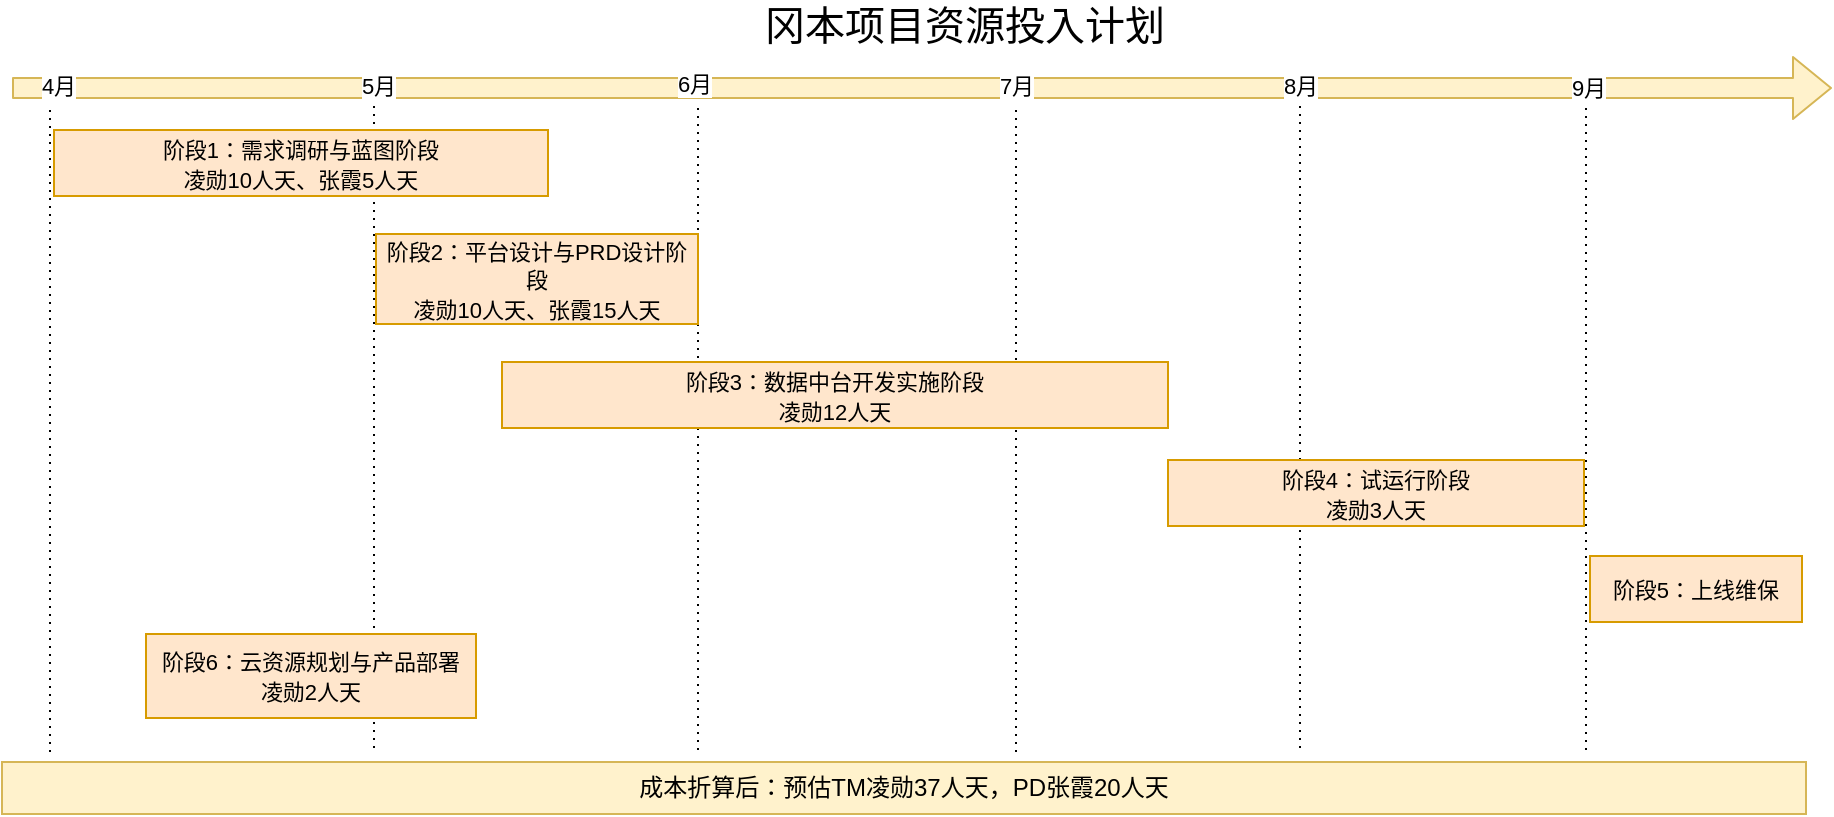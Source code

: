 <mxfile version="14.4.4" type="github">
  <diagram id="i7opcRBkZHSnKZlHjUzk" name="第 1 页">
    <mxGraphModel dx="946" dy="614" grid="0" gridSize="10" guides="1" tooltips="1" connect="1" arrows="1" fold="1" page="0" pageScale="1" pageWidth="900" pageHeight="1600" math="0" shadow="0">
      <root>
        <mxCell id="0" />
        <mxCell id="1" parent="0" />
        <mxCell id="kePNU1vjgmufKB-Y-pu1-1" value="" style="shape=flexArrow;endArrow=classic;html=1;fillColor=#fff2cc;strokeColor=#d6b656;" parent="1" edge="1">
          <mxGeometry width="50" height="50" relative="1" as="geometry">
            <mxPoint x="49" y="125" as="sourcePoint" />
            <mxPoint x="959" y="125" as="targetPoint" />
          </mxGeometry>
        </mxCell>
        <mxCell id="kePNU1vjgmufKB-Y-pu1-2" value="4月" style="edgeLabel;html=1;align=center;verticalAlign=middle;resizable=0;points=[];" parent="kePNU1vjgmufKB-Y-pu1-1" vertex="1" connectable="0">
          <mxGeometry x="-0.951" y="1" relative="1" as="geometry">
            <mxPoint as="offset" />
          </mxGeometry>
        </mxCell>
        <mxCell id="kePNU1vjgmufKB-Y-pu1-4" value="5月" style="edgeLabel;html=1;align=center;verticalAlign=middle;resizable=0;points=[];" parent="kePNU1vjgmufKB-Y-pu1-1" vertex="1" connectable="0">
          <mxGeometry x="-0.562" relative="1" as="geometry">
            <mxPoint x="-17" y="-1" as="offset" />
          </mxGeometry>
        </mxCell>
        <mxCell id="kePNU1vjgmufKB-Y-pu1-5" value="6月" style="edgeLabel;html=1;align=center;verticalAlign=middle;resizable=0;points=[];" parent="kePNU1vjgmufKB-Y-pu1-1" vertex="1" connectable="0">
          <mxGeometry x="-0.168" y="2" relative="1" as="geometry">
            <mxPoint x="-38" as="offset" />
          </mxGeometry>
        </mxCell>
        <mxCell id="kePNU1vjgmufKB-Y-pu1-6" value="7月" style="edgeLabel;html=1;align=center;verticalAlign=middle;resizable=0;points=[];" parent="kePNU1vjgmufKB-Y-pu1-1" vertex="1" connectable="0">
          <mxGeometry x="0.211" y="1" relative="1" as="geometry">
            <mxPoint x="-49" as="offset" />
          </mxGeometry>
        </mxCell>
        <mxCell id="kePNU1vjgmufKB-Y-pu1-7" value="8月" style="edgeLabel;html=1;align=center;verticalAlign=middle;resizable=0;points=[];" parent="kePNU1vjgmufKB-Y-pu1-1" vertex="1" connectable="0">
          <mxGeometry x="0.557" y="1" relative="1" as="geometry">
            <mxPoint x="-65" as="offset" />
          </mxGeometry>
        </mxCell>
        <mxCell id="kePNU1vjgmufKB-Y-pu1-8" value="9月" style="edgeLabel;html=1;align=center;verticalAlign=middle;resizable=0;points=[];" parent="kePNU1vjgmufKB-Y-pu1-1" vertex="1" connectable="0">
          <mxGeometry x="0.905" y="1" relative="1" as="geometry">
            <mxPoint x="-79" y="1" as="offset" />
          </mxGeometry>
        </mxCell>
        <mxCell id="kePNU1vjgmufKB-Y-pu1-9" value="" style="endArrow=none;dashed=1;html=1;dashPattern=1 3;strokeWidth=1;" parent="1" edge="1">
          <mxGeometry width="50" height="50" relative="1" as="geometry">
            <mxPoint x="68" y="457" as="sourcePoint" />
            <mxPoint x="68" y="133" as="targetPoint" />
          </mxGeometry>
        </mxCell>
        <mxCell id="kePNU1vjgmufKB-Y-pu1-10" value="" style="endArrow=none;dashed=1;html=1;dashPattern=1 3;strokeWidth=1;" parent="1" edge="1">
          <mxGeometry width="50" height="50" relative="1" as="geometry">
            <mxPoint x="230" y="455" as="sourcePoint" />
            <mxPoint x="230" y="131" as="targetPoint" />
          </mxGeometry>
        </mxCell>
        <mxCell id="kePNU1vjgmufKB-Y-pu1-11" value="" style="endArrow=none;dashed=1;html=1;dashPattern=1 3;strokeWidth=1;" parent="1" edge="1">
          <mxGeometry width="50" height="50" relative="1" as="geometry">
            <mxPoint x="392" y="456" as="sourcePoint" />
            <mxPoint x="392" y="132" as="targetPoint" />
          </mxGeometry>
        </mxCell>
        <mxCell id="kePNU1vjgmufKB-Y-pu1-12" value="" style="endArrow=none;dashed=1;html=1;dashPattern=1 3;strokeWidth=1;" parent="1" edge="1">
          <mxGeometry width="50" height="50" relative="1" as="geometry">
            <mxPoint x="551" y="457" as="sourcePoint" />
            <mxPoint x="551" y="133" as="targetPoint" />
          </mxGeometry>
        </mxCell>
        <mxCell id="kePNU1vjgmufKB-Y-pu1-13" value="" style="endArrow=none;dashed=1;html=1;dashPattern=1 3;strokeWidth=1;" parent="1" edge="1">
          <mxGeometry width="50" height="50" relative="1" as="geometry">
            <mxPoint x="693" y="455" as="sourcePoint" />
            <mxPoint x="693" y="131" as="targetPoint" />
          </mxGeometry>
        </mxCell>
        <mxCell id="kePNU1vjgmufKB-Y-pu1-14" value="" style="endArrow=none;dashed=1;html=1;dashPattern=1 3;strokeWidth=1;" parent="1" edge="1">
          <mxGeometry width="50" height="50" relative="1" as="geometry">
            <mxPoint x="836" y="456" as="sourcePoint" />
            <mxPoint x="836" y="132" as="targetPoint" />
          </mxGeometry>
        </mxCell>
        <mxCell id="Ct9aKTPdpYwtYY9W2zhI-1" value="&lt;font style=&quot;font-size: 11px&quot;&gt;阶段1：需求调研与蓝图阶段&lt;br&gt;凌勋10人天、张霞5人天&lt;br&gt;&lt;/font&gt;" style="rounded=0;whiteSpace=wrap;html=1;strokeColor=#d79b00;fillColor=#ffe6cc;" parent="1" vertex="1">
          <mxGeometry x="70" y="146" width="247" height="33" as="geometry" />
        </mxCell>
        <mxCell id="Ct9aKTPdpYwtYY9W2zhI-2" value="&lt;font style=&quot;font-size: 11px&quot;&gt;阶段2：平台设计与PRD设计阶段&lt;br&gt;凌勋10人天、张霞15人天&lt;br&gt;&lt;/font&gt;" style="rounded=0;whiteSpace=wrap;html=1;strokeColor=#d79b00;fillColor=#ffe6cc;" parent="1" vertex="1">
          <mxGeometry x="231" y="198" width="161" height="45" as="geometry" />
        </mxCell>
        <mxCell id="Ct9aKTPdpYwtYY9W2zhI-3" value="&lt;font style=&quot;font-size: 11px&quot;&gt;阶段3：数据中台开发实施阶段&lt;br&gt;凌勋12人天&lt;br&gt;&lt;/font&gt;" style="rounded=0;whiteSpace=wrap;html=1;strokeColor=#d79b00;fillColor=#ffe6cc;" parent="1" vertex="1">
          <mxGeometry x="294" y="262" width="333" height="33" as="geometry" />
        </mxCell>
        <mxCell id="Ct9aKTPdpYwtYY9W2zhI-4" value="&lt;font style=&quot;font-size: 11px&quot;&gt;阶段4：试运行阶段&lt;br&gt;凌勋3人天&lt;br&gt;&lt;/font&gt;" style="rounded=0;whiteSpace=wrap;html=1;strokeColor=#d79b00;fillColor=#ffe6cc;" parent="1" vertex="1">
          <mxGeometry x="627" y="311" width="208" height="33" as="geometry" />
        </mxCell>
        <mxCell id="Ct9aKTPdpYwtYY9W2zhI-6" value="&lt;font style=&quot;font-size: 11px&quot;&gt;阶段5：上线维保&lt;/font&gt;" style="rounded=0;whiteSpace=wrap;html=1;strokeColor=#d79b00;fillColor=#ffe6cc;" parent="1" vertex="1">
          <mxGeometry x="838" y="359" width="106" height="33" as="geometry" />
        </mxCell>
        <mxCell id="Ct9aKTPdpYwtYY9W2zhI-7" value="&lt;font style=&quot;font-size: 11px&quot;&gt;阶段6：云资源规划与产品部署&lt;br&gt;凌勋2人天&lt;br&gt;&lt;/font&gt;" style="rounded=0;whiteSpace=wrap;html=1;strokeColor=#d79b00;fillColor=#ffe6cc;" parent="1" vertex="1">
          <mxGeometry x="116" y="398" width="165" height="42" as="geometry" />
        </mxCell>
        <mxCell id="Ct9aKTPdpYwtYY9W2zhI-12" value="成本折算后：预估TM凌勋37人天，PD张霞20人天" style="rounded=0;whiteSpace=wrap;html=1;fillColor=#fff2cc;strokeColor=#d6b656;" parent="1" vertex="1">
          <mxGeometry x="44" y="462" width="902" height="26" as="geometry" />
        </mxCell>
        <mxCell id="Ct9aKTPdpYwtYY9W2zhI-13" value="&lt;font style=&quot;font-size: 20px&quot;&gt;冈本项目资源投入计划&lt;/font&gt;" style="text;html=1;strokeColor=none;fillColor=none;align=center;verticalAlign=middle;whiteSpace=wrap;rounded=0;" parent="1" vertex="1">
          <mxGeometry x="380" y="83" width="291" height="20" as="geometry" />
        </mxCell>
      </root>
    </mxGraphModel>
  </diagram>
</mxfile>
